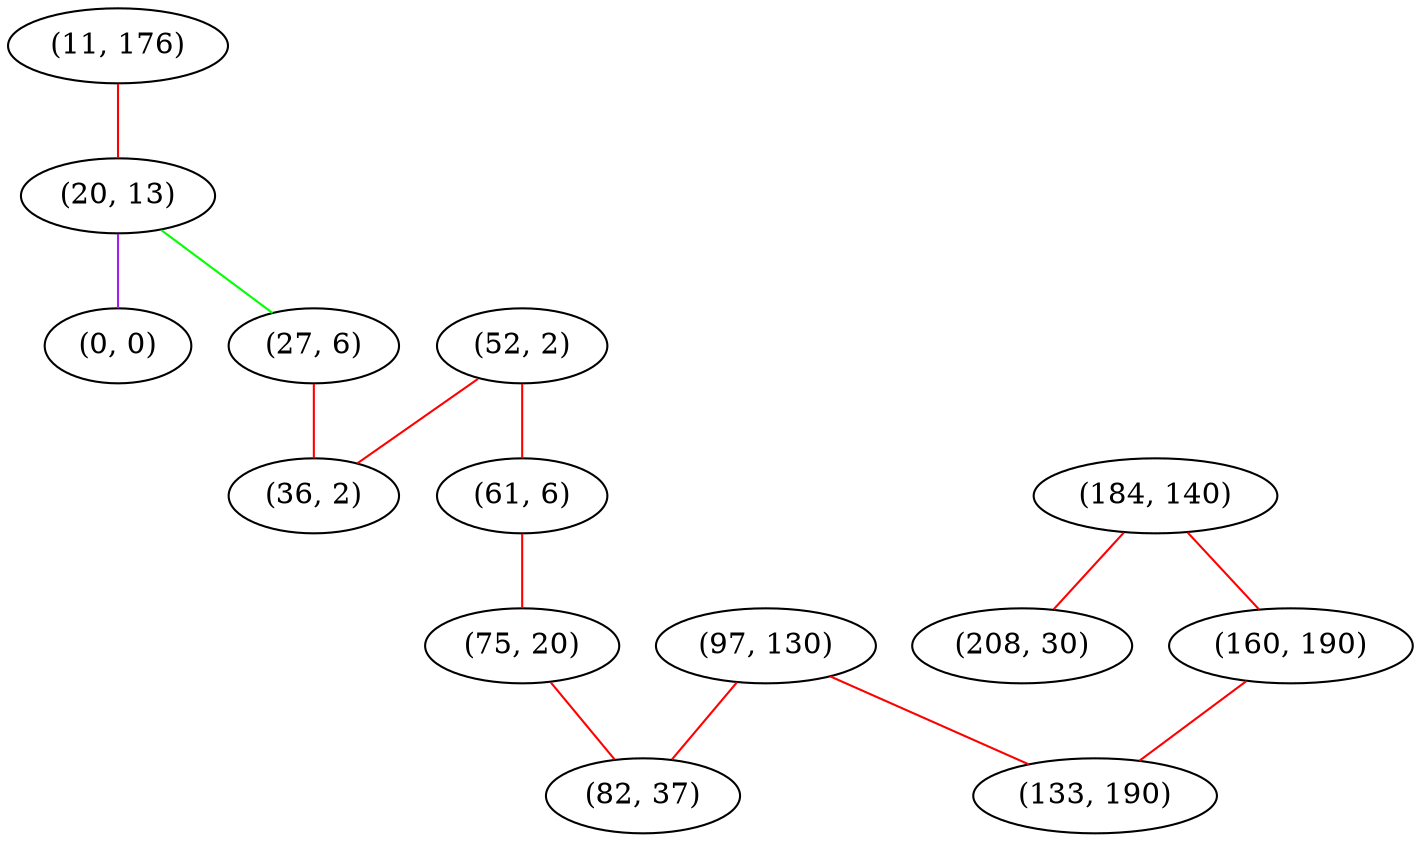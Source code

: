 graph "" {
"(11, 176)";
"(20, 13)";
"(0, 0)";
"(52, 2)";
"(61, 6)";
"(184, 140)";
"(208, 30)";
"(27, 6)";
"(97, 130)";
"(75, 20)";
"(160, 190)";
"(36, 2)";
"(82, 37)";
"(133, 190)";
"(11, 176)" -- "(20, 13)"  [color=red, key=0, weight=1];
"(20, 13)" -- "(0, 0)"  [color=purple, key=0, weight=4];
"(20, 13)" -- "(27, 6)"  [color=green, key=0, weight=2];
"(52, 2)" -- "(61, 6)"  [color=red, key=0, weight=1];
"(52, 2)" -- "(36, 2)"  [color=red, key=0, weight=1];
"(61, 6)" -- "(75, 20)"  [color=red, key=0, weight=1];
"(184, 140)" -- "(160, 190)"  [color=red, key=0, weight=1];
"(184, 140)" -- "(208, 30)"  [color=red, key=0, weight=1];
"(27, 6)" -- "(36, 2)"  [color=red, key=0, weight=1];
"(97, 130)" -- "(133, 190)"  [color=red, key=0, weight=1];
"(97, 130)" -- "(82, 37)"  [color=red, key=0, weight=1];
"(75, 20)" -- "(82, 37)"  [color=red, key=0, weight=1];
"(160, 190)" -- "(133, 190)"  [color=red, key=0, weight=1];
}
